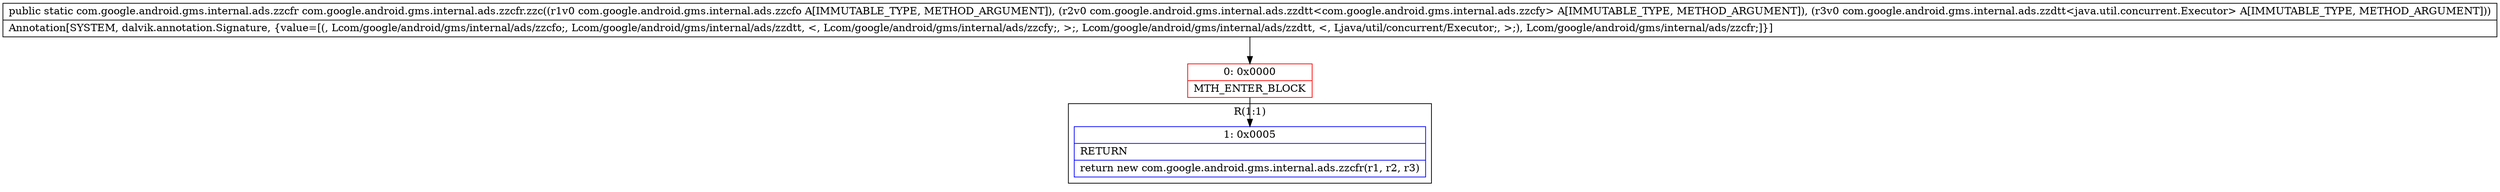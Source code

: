 digraph "CFG forcom.google.android.gms.internal.ads.zzcfr.zzc(Lcom\/google\/android\/gms\/internal\/ads\/zzcfo;Lcom\/google\/android\/gms\/internal\/ads\/zzdtt;Lcom\/google\/android\/gms\/internal\/ads\/zzdtt;)Lcom\/google\/android\/gms\/internal\/ads\/zzcfr;" {
subgraph cluster_Region_1995153997 {
label = "R(1:1)";
node [shape=record,color=blue];
Node_1 [shape=record,label="{1\:\ 0x0005|RETURN\l|return new com.google.android.gms.internal.ads.zzcfr(r1, r2, r3)\l}"];
}
Node_0 [shape=record,color=red,label="{0\:\ 0x0000|MTH_ENTER_BLOCK\l}"];
MethodNode[shape=record,label="{public static com.google.android.gms.internal.ads.zzcfr com.google.android.gms.internal.ads.zzcfr.zzc((r1v0 com.google.android.gms.internal.ads.zzcfo A[IMMUTABLE_TYPE, METHOD_ARGUMENT]), (r2v0 com.google.android.gms.internal.ads.zzdtt\<com.google.android.gms.internal.ads.zzcfy\> A[IMMUTABLE_TYPE, METHOD_ARGUMENT]), (r3v0 com.google.android.gms.internal.ads.zzdtt\<java.util.concurrent.Executor\> A[IMMUTABLE_TYPE, METHOD_ARGUMENT]))  | Annotation[SYSTEM, dalvik.annotation.Signature, \{value=[(, Lcom\/google\/android\/gms\/internal\/ads\/zzcfo;, Lcom\/google\/android\/gms\/internal\/ads\/zzdtt, \<, Lcom\/google\/android\/gms\/internal\/ads\/zzcfy;, \>;, Lcom\/google\/android\/gms\/internal\/ads\/zzdtt, \<, Ljava\/util\/concurrent\/Executor;, \>;), Lcom\/google\/android\/gms\/internal\/ads\/zzcfr;]\}]\l}"];
MethodNode -> Node_0;
Node_0 -> Node_1;
}

